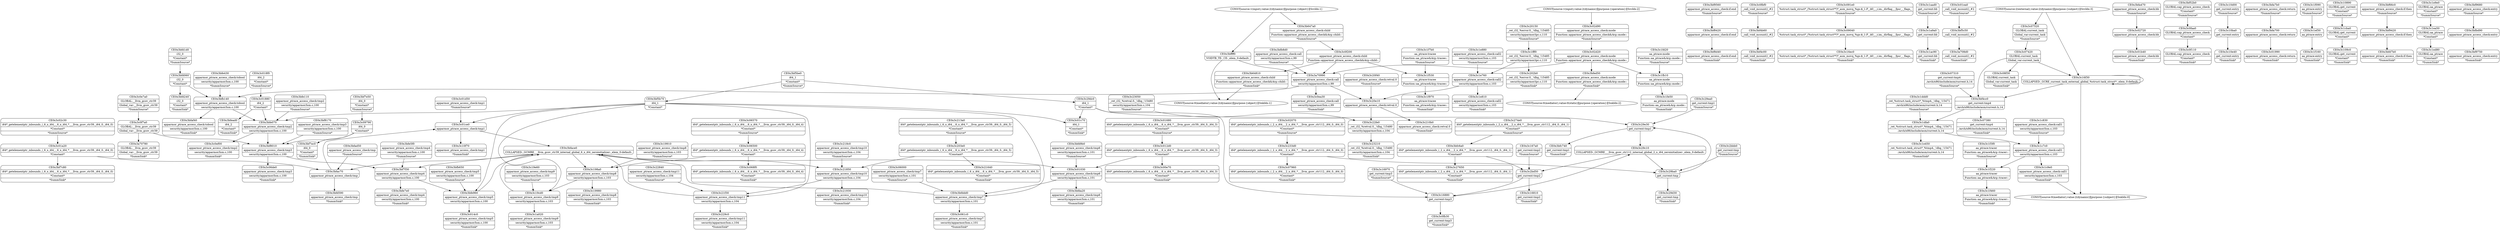 digraph {
	CE0x3c01d50 [shape=record,shape=Mrecord,label="{CE0x3c01d50|apparmor_ptrace_access_check:tmp1|*SummSource*}"]
	CE0x3c167a0 [shape=record,shape=Mrecord,label="{CE0x3c167a0|get_current:tmp2|*SummSource*}"]
	CE0x3bf8420 [shape=record,shape=Mrecord,label="{CE0x3bf8420|apparmor_ptrace_access_check:if.end}"]
	CE0x3c19e60 [shape=record,shape=Mrecord,label="{CE0x3c19e60|apparmor_ptrace_access_check:tmp9|security/apparmor/lsm.c,103|*SummSource*}"]
	CE0x3c1e880 [shape=record,shape=Mrecord,label="{CE0x3c1e880|apparmor_ptrace_access_check:call2|security/apparmor/lsm.c,103|*SummSource*}"]
	CE0x3c0fbf0 [shape=record,shape=Mrecord,label="{CE0x3c0fbf0|_call_void_mcount()_#2|*SummSource*}"]
	CE0x3bfe960 [shape=record,shape=Mrecord,label="{CE0x3bfe960|apparmor_ptrace_access_check:tmp5|security/apparmor/lsm.c,100}"]
	CE0x3bface0 [shape=record,shape=Mrecord,label="{CE0x3bface0|COLLAPSED:_GCMRE___llvm_gcov_ctr39_internal_global_6_x_i64_zeroinitializer:_elem_0:default:}"]
	CE0x3bfc740 [shape=record,shape=Mrecord,label="{CE0x3bfc740|get_current:tmp1|*SummSink*}"]
	CE0x3bfb140 [shape=record,shape=Mrecord,label="{CE0x3bfb140|apparmor_ptrace_access_check:tobool|security/apparmor/lsm.c,100}"]
	CE0x3a70780 [shape=record,shape=Mrecord,label="{CE0x3a70780|GLOBAL:__llvm_gcov_ctr39|Global_var:__llvm_gcov_ctr39|*SummSink*}"]
	CE0x3c091e0 [shape=record,shape=Mrecord,label="{CE0x3c091e0|%struct.task_struct*_(%struct.task_struct**)*_asm_movq_%gs:$_1:P_,$0_,_r,im,_dirflag_,_fpsr_,_flags_|*SummSource*}"]
	CE0x3bf7f30 [shape=record,shape=Mrecord,label="{CE0x3bf7f30|apparmor_ptrace_access_check:tmp4|security/apparmor/lsm.c,100}"]
	CE0x3c19cd0 [shape=record,shape=Mrecord,label="{CE0x3c19cd0|apparmor_ptrace_access_check:tmp9|security/apparmor/lsm.c,103}"]
	CE0x3c2bbb0 [shape=record,shape=Mrecord,label="{CE0x3c2bbb0|get_current:tmp|*SummSource*}"]
	CE0x3c1aad0 [shape=record,shape=Mrecord,label="{CE0x3c1aad0|get_current:bb|*SummSource*}"]
	CE0x3a708d0 [shape=record,shape=Mrecord,label="{CE0x3a708d0|_call_void_mcount()_#2|*SummSink*}"]
	CE0x3c16810 [shape=record,shape=Mrecord,label="{CE0x3c16810|get_current:tmp2|*SummSink*}"]
	CE0x3bfd590 [shape=record,shape=Mrecord,label="{CE0x3bfd590|apparmor_ptrace_access_check:tmp|*SummSink*}"]
	CE0x3c16970 [shape=record,shape=Mrecord,label="{CE0x3c16970|get_current:tmp3|*SummSource*}"]
	CE0x3bfed50 [shape=record,shape=Mrecord,label="{CE0x3bfed50|apparmor_ptrace_access_check:mode|Function::apparmor_ptrace_access_check&Arg::mode::|*SummSink*}"]
	CE0x3c1f220 [shape=record,shape=Mrecord,label="{CE0x3c1f220|aa_ptrace:tracer|Function::aa_ptrace&Arg::tracer::}"]
	CE0x3c01b40 [shape=record,shape=Mrecord,label="{CE0x3c01b40|apparmor_ptrace_access_check:bb|*SummSink*}"]
	CE0x3c06570 [shape=record,shape=Mrecord,label="{CE0x3c06570|i64*_getelementptr_inbounds_(_6_x_i64_,_6_x_i64_*___llvm_gcov_ctr39,_i64_0,_i64_4)|*Constant*|*SummSource*}"]
	CE0x3c23050 [shape=record,shape=Mrecord,label="{CE0x3c23050|_ret_i32_%retval.0,_!dbg_!15480|security/apparmor/lsm.c,104|*SummSource*}"]
	CE0x3bfc6a0 [shape=record,shape=Mrecord,label="{CE0x3bfc6a0|i64*_getelementptr_inbounds_(_2_x_i64_,_2_x_i64_*___llvm_gcov_ctr112,_i64_0,_i64_1)|*Constant*}"]
	CE0x3c10f70 [shape=record,shape=Mrecord,label="{CE0x3c10f70|apparmor_ptrace_access_check:tmp1|*SummSink*}"]
	CE0x3c29ba0 [shape=record,shape=Mrecord,label="{CE0x3c29ba0|get_current:tmp}"]
	CE0x3c02c30 [shape=record,shape=Mrecord,label="{CE0x3c02c30|i64*_getelementptr_inbounds_(_6_x_i64_,_6_x_i64_*___llvm_gcov_ctr39,_i64_0,_i64_0)|*Constant*|*SummSource*}"]
	CE0x3bfd9b0 [shape=record,shape=Mrecord,label="{CE0x3bfd9b0|apparmor_ptrace_access_check:tmp6|security/apparmor/lsm.c,101|*SummSource*}"]
	CE0x3bf5c50 [shape=record,shape=Mrecord,label="{CE0x3bf5c50|_call_void_mcount()_#2}"]
	CE0x3c218c0 [shape=record,shape=Mrecord,label="{CE0x3c218c0|apparmor_ptrace_access_check:tmp10|security/apparmor/lsm.c,104|*SummSource*}"]
	CE0x3c21f30 [shape=record,shape=Mrecord,label="{CE0x3c21f30|apparmor_ptrace_access_check:tmp11|security/apparmor/lsm.c,104}"]
	CE0x3c01880 [shape=record,shape=Mrecord,label="{CE0x3c01880|i64_2|*Constant*}"]
	CE0x3bf4c00 [shape=record,shape=Mrecord,label="{CE0x3bf4c00|_call_void_mcount()_#2|*SummSink*}"]
	CE0x3bf4cc0 [shape=record,shape=Mrecord,label="{CE0x3bf4cc0|get_current:tmp4|./arch/x86/include/asm/current.h,14}"]
	CE0x3c1fd20 [shape=record,shape=Mrecord,label="{CE0x3c1fd20|aa_ptrace:mode|Function::aa_ptrace&Arg::mode::|*SummSource*}"]
	CE0x3c233d0 [shape=record,shape=Mrecord,label="{CE0x3c233d0|i64*_getelementptr_inbounds_(_2_x_i64_,_2_x_i64_*___llvm_gcov_ctr112,_i64_0,_i64_0)|*Constant*}"]
	CE0x3c1c830 [shape=record,shape=Mrecord,label="{CE0x3c1c830|apparmor_ptrace_access_check:call1|security/apparmor/lsm.c,103|*SummSource*}"]
	CE0x3c29dc0 [shape=record,shape=Mrecord,label="{CE0x3c29dc0|i64_1|*Constant*}"]
	CE0x3c2bd50 [shape=record,shape=Mrecord,label="{CE0x3c2bd50|get_current:tmp2}"]
	CE0x3c0e7a0 [shape=record,shape=Mrecord,label="{CE0x3c0e7a0|GLOBAL:__llvm_gcov_ctr39|Global_var:__llvm_gcov_ctr39|*SummSource*}"]
	CE0x3bfda20 [shape=record,shape=Mrecord,label="{CE0x3bfda20|apparmor_ptrace_access_check:tmp6|security/apparmor/lsm.c,101|*SummSink*}"]
	CE0x3c1f530 [shape=record,shape=Mrecord,label="{CE0x3c1f530|aa_ptrace:tracee|Function::aa_ptrace&Arg::tracee::}"]
	CE0x3c0f7a0 [shape=record,shape=Mrecord,label="{CE0x3c0f7a0|GLOBAL:__llvm_gcov_ctr39|Global_var:__llvm_gcov_ctr39}"]
	CE0x3c00e70 [shape=record,shape=Mrecord,label="{CE0x3c00e70|i64*_getelementptr_inbounds_(_6_x_i64_,_6_x_i64_*___llvm_gcov_ctr39,_i64_0,_i64_3)|*Constant*|*SummSink*}"]
	CE0x3c1c9e0 [shape=record,shape=Mrecord,label="{CE0x3c1c9e0|apparmor_ptrace_access_check:call1|security/apparmor/lsm.c,103|*SummSink*}"]
	CE0x3c1e760 [shape=record,shape=Mrecord,label="{CE0x3c1e760|apparmor_ptrace_access_check:call2|security/apparmor/lsm.c,103}"]
	CE0x3bf52b0 [shape=record,shape=Mrecord,label="{CE0x3bf52b0|GLOBAL:cap_ptrace_access_check|*Constant*|*SummSource*}"]
	CE0x3c10d00 [shape=record,shape=Mrecord,label="{CE0x3c10d00|get_current:entry|*SummSource*}"]
	CE0x3bfa700 [shape=record,shape=Mrecord,label="{CE0x3bfa700|apparmor_ptrace_access_check:return}"]
	CE0x3c0fb30 [shape=record,shape=Mrecord,label="{CE0x3c0fb30|get_current:tmp3|*SummSink*}"]
	CE0x3c1f160 [shape=record,shape=Mrecord,label="{CE0x3c1f160|aa_ptrace:entry|*SummSink*}"]
	CE0x3bf9560 [shape=record,shape=Mrecord,label="{CE0x3bf9560|apparmor_ptrace_access_check:if.end|*SummSource*}"]
	CE0x3bfaf40 [shape=record,shape=Mrecord,label="{CE0x3bfaf40|apparmor_ptrace_access_check:tobool|security/apparmor/lsm.c,100|*SummSink*}"]
	CE0x3c19910 [shape=record,shape=Mrecord,label="{CE0x3c19910|apparmor_ptrace_access_check:tmp8|security/apparmor/lsm.c,103|*SummSource*}"]
	CE0x3c1a020 [shape=record,shape=Mrecord,label="{CE0x3c1a020|apparmor_ptrace_access_check:tmp9|security/apparmor/lsm.c,103|*SummSink*}"]
	"CONST[source:0(mediator),value:2(dynamic)][purpose:{subject}][SnkIdx:0]"
	CE0x3bf7c80 [shape=record,shape=Mrecord,label="{CE0x3bf7c80|i64*_getelementptr_inbounds_(_6_x_i64_,_6_x_i64_*___llvm_gcov_ctr39,_i64_0,_i64_0)|*Constant*|*SummSink*}"]
	CE0x3c1fe50 [shape=record,shape=Mrecord,label="{CE0x3c1fe50|aa_ptrace:mode|Function::aa_ptrace&Arg::mode::|*SummSink*}"]
	CE0x3c08f30 [shape=record,shape=Mrecord,label="{CE0x3c08f30|GLOBAL:current_task|Global_var:current_task|*SummSink*}"]
	CE0x3bfa7b0 [shape=record,shape=Mrecord,label="{CE0x3bfa7b0|apparmor_ptrace_access_check:return|*SummSource*}"]
	CE0x3bfddd0 [shape=record,shape=Mrecord,label="{CE0x3bfddd0|apparmor_ptrace_access_check:tmp7|security/apparmor/lsm.c,101}"]
	CE0x3bfb8d0 [shape=record,shape=Mrecord,label="{CE0x3bfb8d0|apparmor_ptrace_access_check:call|security/apparmor/lsm.c,99|*SummSource*}"]
	CE0x3c22fe0 [shape=record,shape=Mrecord,label="{CE0x3c22fe0|_ret_i32_%retval.0,_!dbg_!15480|security/apparmor/lsm.c,104}"]
	CE0x3c07960 [shape=record,shape=Mrecord,label="{CE0x3c07960|i64*_getelementptr_inbounds_(_2_x_i64_,_2_x_i64_*___llvm_gcov_ctr112,_i64_0,_i64_0)|*Constant*|*SummSink*}"]
	CE0x3bf8170 [shape=record,shape=Mrecord,label="{CE0x3bf8170|apparmor_ptrace_access_check:tmp3|security/apparmor/lsm.c,100|*SummSource*}"]
	CE0x3c1fff0 [shape=record,shape=Mrecord,label="{CE0x3c1fff0|_ret_i32_%error.0,_!dbg_!15485|security/apparmor/ipc.c,110}"]
	CE0x3bfd060 [shape=record,shape=Mrecord,label="{CE0x3bfd060|i32_0|*Constant*}"]
	CE0x3c01ea0 [shape=record,shape=Mrecord,label="{CE0x3c01ea0|_call_void_mcount()_#2|*SummSource*}"]
	CE0x3c27650 [shape=record,shape=Mrecord,label="{CE0x3c27650|i64*_getelementptr_inbounds_(_2_x_i64_,_2_x_i64_*___llvm_gcov_ctr112,_i64_0,_i64_1)|*Constant*|*SummSink*}"]
	CE0x3c07380 [shape=record,shape=Mrecord,label="{CE0x3c07380|get_current:tmp4|./arch/x86/include/asm/current.h,14|*SummSink*}"]
	CE0x3b647a0 [shape=record,shape=Mrecord,label="{CE0x3b647a0|apparmor_ptrace_access_check:child|Function::apparmor_ptrace_access_check&Arg::child::|*SummSource*}"]
	CE0x3bfad50 [shape=record,shape=Mrecord,label="{CE0x3bfad50|apparmor_ptrace_access_check:tmp|*SummSource*}"]
	CE0x3c0f200 [shape=record,shape=Mrecord,label="{CE0x3c0f200|apparmor_ptrace_access_check:child|Function::apparmor_ptrace_access_check&Arg::child::}"]
	CE0x3c20e10 [shape=record,shape=Mrecord,label="{CE0x3c20e10|apparmor_ptrace_access_check:retval.0}"]
	CE0x3bfe5f0 [shape=record,shape=Mrecord,label="{CE0x3bfe5f0|apparmor_ptrace_access_check:tmp4|security/apparmor/lsm.c,100|*SummSource*}"]
	CE0x3c1cba0 [shape=record,shape=Mrecord,label="{CE0x3c1cba0|GLOBAL:get_current|*Constant*}"]
	CE0x3bf9420 [shape=record,shape=Mrecord,label="{CE0x3bf9420|apparmor_ptrace_access_check:if.then}"]
	CE0x3c1c7c0 [shape=record,shape=Mrecord,label="{CE0x3c1c7c0|apparmor_ptrace_access_check:call1|security/apparmor/lsm.c,103}"]
	CE0x3bfe430 [shape=record,shape=Mrecord,label="{CE0x3bfe430|apparmor_ptrace_access_check:tobool|security/apparmor/lsm.c,100|*SummSource*}"]
	CE0x3c09040 [shape=record,shape=Mrecord,label="{CE0x3c09040|%struct.task_struct*_(%struct.task_struct**)*_asm_movq_%gs:$_1:P_,$0_,_r,im,_dirflag_,_fpsr_,_flags_}"]
	CE0x3c1ef30 [shape=record,shape=Mrecord,label="{CE0x3c1ef30|aa_ptrace:entry}"]
	CE0x3bfe110 [shape=record,shape=Mrecord,label="{CE0x3bfe110|apparmor_ptrace_access_check:tmp2|security/apparmor/lsm.c,100|*SummSource*}"]
	CE0x3c109c0 [shape=record,shape=Mrecord,label="{CE0x3c109c0|GLOBAL:get_current|*Constant*|*SummSink*}"]
	CE0x3c1ea50 [shape=record,shape=Mrecord,label="{CE0x3c1ea50|GLOBAL:aa_ptrace|*Constant*}"]
	"CONST[source:1(input),value:2(dynamic)][purpose:{object}][SrcIdx:1]"
	CE0x3c1f3f0 [shape=record,shape=Mrecord,label="{CE0x3c1f3f0|aa_ptrace:tracer|Function::aa_ptrace&Arg::tracer::|*SummSource*}"]
	CE0x3bfead0 [shape=record,shape=Mrecord,label="{CE0x3bfead0|i64_2|*Constant*|*SummSink*}"]
	CE0x3c07310 [shape=record,shape=Mrecord,label="{CE0x3c07310|get_current:tmp4|./arch/x86/include/asm/current.h,14|*SummSource*}"]
	CE0x3c1e450 [shape=record,shape=Mrecord,label="{CE0x3c1e450|_ret_%struct.task_struct*_%tmp4,_!dbg_!15471|./arch/x86/include/asm/current.h,14|*SummSink*}"]
	CE0x3c1a9a0 [shape=record,shape=Mrecord,label="{CE0x3c1a9a0|get_current:bb}"]
	CE0x3c07520 [shape=record,shape=Mrecord,label="{CE0x3c07520|GLOBAL:current_task|Global_var:current_task|*SummSource*}"]
	"CONST[source:1(input),value:2(dynamic)][purpose:{operation}][SrcIdx:2]"
	CE0x3c21640 [shape=record,shape=Mrecord,label="{CE0x3c21640|i64*_getelementptr_inbounds_(_6_x_i64_,_6_x_i64_*___llvm_gcov_ctr39,_i64_0,_i64_5)|*Constant*|*SummSink*}"]
	CE0x3c29d30 [shape=record,shape=Mrecord,label="{CE0x3c29d30|get_current:tmp|*SummSink*}"]
	CE0x3c07420 [shape=record,shape=Mrecord,label="{CE0x3c07420|GLOBAL:current_task|Global_var:current_task}"]
	CE0x3c0f110 [shape=record,shape=Mrecord,label="{CE0x3c0f110|GLOBAL:cap_ptrace_access_check|*Constant*|*SummSink*}"]
	CE0x3bf4b60 [shape=record,shape=Mrecord,label="{CE0x3bf4b60|_call_void_mcount()_#2}"]
	CE0x3bfbd90 [shape=record,shape=Mrecord,label="{CE0x3bfbd90|apparmor_ptrace_access_check:entry}"]
	CE0x3c229c0 [shape=record,shape=Mrecord,label="{CE0x3c229c0|apparmor_ptrace_access_check:tmp11|security/apparmor/lsm.c,104|*SummSink*}"]
	CE0x3bf9680 [shape=record,shape=Mrecord,label="{CE0x3bf9680|apparmor_ptrace_access_check:entry|*SummSource*}"]
	CE0x3c29e30 [shape=record,shape=Mrecord,label="{CE0x3c29e30|get_current:tmp1}"]
	CE0x3bf8d40 [shape=record,shape=Mrecord,label="{CE0x3bf8d40|apparmor_ptrace_access_check:if.end|*SummSink*}"]
	CE0x3c01990 [shape=record,shape=Mrecord,label="{CE0x3c01990|apparmor_ptrace_access_check:return|*SummSink*}"]
	CE0x3c1ddd0 [shape=record,shape=Mrecord,label="{CE0x3c1ddd0|_ret_%struct.task_struct*_%tmp4,_!dbg_!15471|./arch/x86/include/asm/current.h,14|*SummSource*}"]
	CE0x3c274e0 [shape=record,shape=Mrecord,label="{CE0x3c274e0|i64*_getelementptr_inbounds_(_2_x_i64_,_2_x_i64_*___llvm_gcov_ctr112,_i64_0,_i64_1)|*Constant*|*SummSource*}"]
	CE0x3bfe070 [shape=record,shape=Mrecord,label="{CE0x3bfe070|apparmor_ptrace_access_check:tmp2|security/apparmor/lsm.c,100}"]
	CE0x3c21930 [shape=record,shape=Mrecord,label="{CE0x3c21930|apparmor_ptrace_access_check:tmp10|security/apparmor/lsm.c,104|*SummSink*}"]
	CE0x3c06000 [shape=record,shape=Mrecord,label="{CE0x3c06000|apparmor_ptrace_access_check:tmp7|security/apparmor/lsm.c,101|*SummSource*}"]
	CE0x3c09790 [shape=record,shape=Mrecord,label="{CE0x3c09790|i64_0|*Constant*}"]
	CE0x3c01680 [shape=record,shape=Mrecord,label="{CE0x3c01680|i64*_getelementptr_inbounds_(_6_x_i64_,_6_x_i64_*___llvm_gcov_ctr39,_i64_0,_i64_3)|*Constant*|*SummSource*}"]
	CE0x3c20f40 [shape=record,shape=Mrecord,label="{CE0x3c20f40|apparmor_ptrace_access_check:retval.0|*SummSource*}"]
	CE0x3bfac70 [shape=record,shape=Mrecord,label="{CE0x3bfac70|apparmor_ptrace_access_check:tmp}"]
	CE0x3bffff0 [shape=record,shape=Mrecord,label="{CE0x3bffff0|VOIDTB_TE:_CE:_elem_0:default:}"]
	CE0x3c0ea30 [shape=record,shape=Mrecord,label="{CE0x3c0ea30|apparmor_ptrace_access_check:call|security/apparmor/lsm.c,99|*SummSink*}"]
	CE0x3c23210 [shape=record,shape=Mrecord,label="{CE0x3c23210|_ret_i32_%retval.0,_!dbg_!15480|security/apparmor/lsm.c,104|*SummSink*}"]
	CE0x3bfa470 [shape=record,shape=Mrecord,label="{CE0x3bfa470|apparmor_ptrace_access_check:bb|*SummSource*}"]
	CE0x3c068f0 [shape=record,shape=Mrecord,label="{CE0x3c068f0|i64*_getelementptr_inbounds_(_6_x_i64_,_6_x_i64_*___llvm_gcov_ctr39,_i64_0,_i64_4)|*Constant*|*SummSink*}"]
	CE0x3c203e0 [shape=record,shape=Mrecord,label="{CE0x3c203e0|i64*_getelementptr_inbounds_(_6_x_i64_,_6_x_i64_*___llvm_gcov_ctr39,_i64_0,_i64_5)|*Constant*}"]
	CE0x3bf7e50 [shape=record,shape=Mrecord,label="{CE0x3bf7e50|i64_0|*Constant*|*SummSource*}"]
	"CONST[source:2(external),value:2(dynamic)][purpose:{subject}][SrcIdx:3]"
	CE0x3bf66c0 [shape=record,shape=Mrecord,label="{CE0x3bf66c0|apparmor_ptrace_access_check:if.then|*SummSource*}"]
	CE0x3c014c0 [shape=record,shape=Mrecord,label="{CE0x3c014c0|apparmor_ptrace_access_check:tmp5|security/apparmor/lsm.c,100|*SummSink*}"]
	CE0x3c02720 [shape=record,shape=Mrecord,label="{CE0x3c02720|apparmor_ptrace_access_check:bb}"]
	CE0x3c20150 [shape=record,shape=Mrecord,label="{CE0x3c20150|_ret_i32_%error.0,_!dbg_!15485|security/apparmor/ipc.c,110|*SummSource*}"]
	CE0x3bf7ec0 [shape=record,shape=Mrecord,label="{CE0x3bf7ec0|i64_0|*Constant*|*SummSink*}"]
	CE0x3bfe7e0 [shape=record,shape=Mrecord,label="{CE0x3bfe7e0|apparmor_ptrace_access_check:tmp4|security/apparmor/lsm.c,100|*SummSink*}"]
	CE0x3bfd1d0 [shape=record,shape=Mrecord,label="{CE0x3bfd1d0|i32_0|*Constant*|*SummSource*}"]
	CE0x3c19980 [shape=record,shape=Mrecord,label="{CE0x3c19980|apparmor_ptrace_access_check:tmp8|security/apparmor/lsm.c,103|*SummSink*}"]
	CE0x3c1e9e0 [shape=record,shape=Mrecord,label="{CE0x3c1e9e0|GLOBAL:aa_ptrace|*Constant*|*SummSource*}"]
	CE0x3c02070 [shape=record,shape=Mrecord,label="{CE0x3c02070|i64*_getelementptr_inbounds_(_2_x_i64_,_2_x_i64_*___llvm_gcov_ctr112,_i64_0,_i64_0)|*Constant*|*SummSource*}"]
	CE0x3c16ec0 [shape=record,shape=Mrecord,label="{CE0x3c16ec0|%struct.task_struct*_(%struct.task_struct**)*_asm_movq_%gs:$_1:P_,$0_,_r,im,_dirflag_,_fpsr_,_flags_|*SummSink*}"]
	CE0x3c01c70 [shape=record,shape=Mrecord,label="{CE0x3c01c70|i64_1|*Constant*|*SummSink*}"]
	CE0x3c06de0 [shape=record,shape=Mrecord,label="{CE0x3c06de0|apparmor_ptrace_access_check:tmp3|security/apparmor/lsm.c,100|*SummSink*}"]
	CE0x3bfb650 [shape=record,shape=Mrecord,label="{CE0x3bfb650|apparmor_ptrace_access_check:tmp5|security/apparmor/lsm.c,100|*SummSource*}"]
	CE0x3bf9750 [shape=record,shape=Mrecord,label="{CE0x3bf9750|apparmor_ptrace_access_check:entry|*SummSink*}"]
	CE0x3c02d20 [shape=record,shape=Mrecord,label="{CE0x3c02d20|apparmor_ptrace_access_check:mode|Function::apparmor_ptrace_access_check&Arg::mode::}"]
	CE0x3c1ac90 [shape=record,shape=Mrecord,label="{CE0x3c1ac90|get_current:bb|*SummSink*}"]
	CE0x3c1fb10 [shape=record,shape=Mrecord,label="{CE0x3c1fb10|aa_ptrace:mode|Function::aa_ptrace&Arg::mode::}"]
	CE0x3c01a20 [shape=record,shape=Mrecord,label="{CE0x3c01a20|i64*_getelementptr_inbounds_(_6_x_i64_,_6_x_i64_*___llvm_gcov_ctr39,_i64_0,_i64_0)|*Constant*}"]
	CE0x3c061c0 [shape=record,shape=Mrecord,label="{CE0x3c061c0|apparmor_ptrace_access_check:tmp7|security/apparmor/lsm.c,101|*SummSink*}"]
	CE0x3c1f7b0 [shape=record,shape=Mrecord,label="{CE0x3c1f7b0|aa_ptrace:tracee|Function::aa_ptrace&Arg::tracee::|*SummSource*}"]
	CE0x3c10890 [shape=record,shape=Mrecord,label="{CE0x3c10890|GLOBAL:get_current|*Constant*|*SummSource*}"]
	CE0x3c1e810 [shape=record,shape=Mrecord,label="{CE0x3c1e810|apparmor_ptrace_access_check:call2|security/apparmor/lsm.c,103|*SummSink*}"]
	CE0x3c1ed80 [shape=record,shape=Mrecord,label="{CE0x3c1ed80|GLOBAL:aa_ptrace|*Constant*|*SummSink*}"]
	CE0x3c012d0 [shape=record,shape=Mrecord,label="{CE0x3c012d0|i64*_getelementptr_inbounds_(_6_x_i64_,_6_x_i64_*___llvm_gcov_ctr39,_i64_0,_i64_3)|*Constant*}"]
	CE0x3c0faa0 [shape=record,shape=Mrecord,label="{CE0x3c0faa0|GLOBAL:cap_ptrace_access_check|*Constant*}"]
	CE0x3a70990 [shape=record,shape=Mrecord,label="{CE0x3a70990|apparmor_ptrace_access_check:call|security/apparmor/lsm.c,99}"]
	CE0x3bf5b70 [shape=record,shape=Mrecord,label="{CE0x3bf5b70|i64_1|*Constant*}"]
	CE0x3c02d90 [shape=record,shape=Mrecord,label="{CE0x3c02d90|apparmor_ptrace_access_check:mode|Function::apparmor_ptrace_access_check&Arg::mode::|*SummSource*}"]
	CE0x3c22840 [shape=record,shape=Mrecord,label="{CE0x3c22840|apparmor_ptrace_access_check:tmp11|security/apparmor/lsm.c,104|*SummSource*}"]
	CE0x3c29c10 [shape=record,shape=Mrecord,label="{CE0x3c29c10|COLLAPSED:_GCMRE___llvm_gcov_ctr112_internal_global_2_x_i64_zeroinitializer:_elem_0:default:}"]
	CE0x3c0ef00 [shape=record,shape=Mrecord,label="{CE0x3c0ef00|apparmor_ptrace_access_check:tmp2|security/apparmor/lsm.c,100|*SummSink*}"]
	CE0x3c06500 [shape=record,shape=Mrecord,label="{CE0x3c06500|i64*_getelementptr_inbounds_(_6_x_i64_,_6_x_i64_*___llvm_gcov_ctr39,_i64_0,_i64_4)|*Constant*}"]
	CE0x3bfd240 [shape=record,shape=Mrecord,label="{CE0x3bfd240|i32_0|*Constant*|*SummSink*}"]
	CE0x3c1dfa0 [shape=record,shape=Mrecord,label="{CE0x3c1dfa0|_ret_%struct.task_struct*_%tmp4,_!dbg_!15471|./arch/x86/include/asm/current.h,14}"]
	CE0x3c213a0 [shape=record,shape=Mrecord,label="{CE0x3c213a0|i64*_getelementptr_inbounds_(_6_x_i64_,_6_x_i64_*___llvm_gcov_ctr39,_i64_0,_i64_5)|*Constant*|*SummSource*}"]
	CE0x3c01030 [shape=record,shape=Mrecord,label="{CE0x3c01030|apparmor_ptrace_access_check:tmp6|security/apparmor/lsm.c,101}"]
	CE0x3c21850 [shape=record,shape=Mrecord,label="{CE0x3c21850|apparmor_ptrace_access_check:tmp10|security/apparmor/lsm.c,104}"]
	CE0x3c1f460 [shape=record,shape=Mrecord,label="{CE0x3c1f460|aa_ptrace:tracer|Function::aa_ptrace&Arg::tracer::|*SummSink*}"]
	CE0x3c16f30 [shape=record,shape=Mrecord,label="{CE0x3c16f30|COLLAPSED:_GCRE_current_task_external_global_%struct.task_struct*:_elem_0:default:}"]
	CE0x3c10e40 [shape=record,shape=Mrecord,label="{CE0x3c10e40|get_current:entry|*SummSink*}"]
	"CONST[source:0(mediator),value:0(static)][purpose:{operation}][SnkIdx:2]"
	CE0x3c018f0 [shape=record,shape=Mrecord,label="{CE0x3c018f0|i64_2|*Constant*|*SummSource*}"]
	CE0x3c01ce0 [shape=record,shape=Mrecord,label="{CE0x3c01ce0|apparmor_ptrace_access_check:tmp1}"]
	CE0x3c198a0 [shape=record,shape=Mrecord,label="{CE0x3c198a0|apparmor_ptrace_access_check:tmp8|security/apparmor/lsm.c,103}"]
	CE0x3c210b0 [shape=record,shape=Mrecord,label="{CE0x3c210b0|apparmor_ptrace_access_check:retval.0|*SummSink*}"]
	CE0x3c29ea0 [shape=record,shape=Mrecord,label="{CE0x3c29ea0|get_current:tmp1|*SummSource*}"]
	CE0x3b64810 [shape=record,shape=Mrecord,label="{CE0x3b64810|apparmor_ptrace_access_check:child|Function::apparmor_ptrace_access_check&Arg::child::|*SummSink*}"]
	CE0x3c10ba0 [shape=record,shape=Mrecord,label="{CE0x3c10ba0|get_current:entry}"]
	"CONST[source:0(mediator),value:2(dynamic)][purpose:{object}][SnkIdx:1]"
	CE0x3c16880 [shape=record,shape=Mrecord,label="{CE0x3c16880|get_current:tmp3}"]
	CE0x3c1f970 [shape=record,shape=Mrecord,label="{CE0x3c1f970|aa_ptrace:tracee|Function::aa_ptrace&Arg::tracee::|*SummSink*}"]
	CE0x3c202b0 [shape=record,shape=Mrecord,label="{CE0x3c202b0|_ret_i32_%error.0,_!dbg_!15485|security/apparmor/ipc.c,110|*SummSink*}"]
	CE0x3bf8010 [shape=record,shape=Mrecord,label="{CE0x3bf8010|apparmor_ptrace_access_check:tmp3|security/apparmor/lsm.c,100}"]
	CE0x3c1f090 [shape=record,shape=Mrecord,label="{CE0x3c1f090|aa_ptrace:entry|*SummSource*}"]
	CE0x3bf5be0 [shape=record,shape=Mrecord,label="{CE0x3bf5be0|i64_1|*Constant*|*SummSource*}"]
	CE0x3bfd7b0 [shape=record,shape=Mrecord,label="{CE0x3bfd7b0|apparmor_ptrace_access_check:if.then|*SummSink*}"]
	CE0x3c203e0 -> CE0x3c21850
	CE0x3bfe070 -> CE0x3bf8010
	CE0x3c06500 -> CE0x3c068f0
	CE0x3c0fbf0 -> CE0x3bf4b60
	CE0x3c01880 -> CE0x3bfead0
	CE0x3c2bd50 -> CE0x3c16810
	CE0x3c1dfa0 -> CE0x3c1c7c0
	CE0x3bfe430 -> CE0x3bfb140
	CE0x3c01030 -> CE0x3bfddd0
	CE0x3c29ba0 -> CE0x3c29e30
	CE0x3bfd9b0 -> CE0x3c01030
	CE0x3bf5b70 -> CE0x3bfe070
	CE0x3bf4cc0 -> CE0x3c1dfa0
	CE0x3c018f0 -> CE0x3c01880
	CE0x3bfe960 -> CE0x3bface0
	CE0x3a70990 -> CE0x3c20e10
	CE0x3bf9560 -> CE0x3bf8420
	CE0x3bfac70 -> CE0x3c01ce0
	CE0x3c1e760 -> CE0x3c1e810
	CE0x3bfe110 -> CE0x3bfe070
	CE0x3c19cd0 -> CE0x3c1a020
	CE0x3bf5b70 -> CE0x3c01c70
	CE0x3c29dc0 -> CE0x3c01c70
	CE0x3c10ba0 -> CE0x3c10e40
	CE0x3bface0 -> CE0x3bf7f30
	CE0x3bfac70 -> CE0x3bfd590
	CE0x3c1f3f0 -> CE0x3c1f220
	CE0x3c07420 -> CE0x3bf4cc0
	CE0x3c29e30 -> CE0x3bfc740
	"CONST[source:1(input),value:2(dynamic)][purpose:{object}][SrcIdx:1]" -> CE0x3b647a0
	CE0x3bface0 -> CE0x3bfac70
	CE0x3c20e10 -> CE0x3c210b0
	CE0x3bfd060 -> CE0x3bfd240
	CE0x3bf8170 -> CE0x3bf8010
	CE0x3bfc6a0 -> CE0x3c27650
	CE0x3c16f30 -> CE0x3c16f30
	CE0x3bfed50 -> "CONST[source:0(mediator),value:0(static)][purpose:{operation}][SnkIdx:2]"
	CE0x3c02d90 -> CE0x3c02d20
	CE0x3bfc6a0 -> CE0x3c2bd50
	CE0x3c0e7a0 -> CE0x3c0f7a0
	CE0x3c22840 -> CE0x3c21f30
	CE0x3c2bd50 -> CE0x3c16880
	CE0x3c19910 -> CE0x3c198a0
	CE0x3bfa700 -> CE0x3c01990
	CE0x3c1e760 -> CE0x3c20e10
	CE0x3c012d0 -> CE0x3c00e70
	CE0x3c233d0 -> CE0x3c29ba0
	CE0x3c02720 -> CE0x3c01b40
	CE0x3c23050 -> CE0x3c22fe0
	CE0x3c06570 -> CE0x3c06500
	CE0x3c1f090 -> CE0x3c1ef30
	CE0x3c1dfa0 -> CE0x3c1e450
	CE0x3bf7f30 -> CE0x3bfe960
	CE0x3bfe5f0 -> CE0x3bf7f30
	CE0x3c07420 -> CE0x3c16f30
	CE0x3bfb140 -> CE0x3bfaf40
	CE0x3a70990 -> CE0x3bfb140
	CE0x3c203e0 -> CE0x3c21640
	CE0x3c29dc0 -> CE0x3c16880
	CE0x3c02070 -> CE0x3c233d0
	CE0x3c1ef30 -> CE0x3c1f160
	CE0x3c01a20 -> CE0x3bfac70
	CE0x3c19cd0 -> CE0x3bface0
	CE0x3bffff0 -> CE0x3a70990
	CE0x3bf5be0 -> CE0x3c29dc0
	CE0x3bf5b70 -> CE0x3c19cd0
	CE0x3c1a9a0 -> CE0x3c1ac90
	CE0x3c09040 -> CE0x3c16ec0
	CE0x3c01ce0 -> CE0x3bface0
	CE0x3c09790 -> CE0x3bf8010
	CE0x3c2bbb0 -> CE0x3c29ba0
	CE0x3c1e9e0 -> CE0x3c1ea50
	CE0x3c1f220 -> CE0x3c1f460
	CE0x3c274e0 -> CE0x3bfc6a0
	CE0x3bf8010 -> CE0x3c06de0
	CE0x3c07520 -> CE0x3c07420
	CE0x3c06000 -> CE0x3bfddd0
	CE0x3bf52b0 -> CE0x3c0faa0
	CE0x3bf9420 -> CE0x3bfd7b0
	CE0x3bf5b70 -> CE0x3c21f30
	CE0x3bfb650 -> CE0x3bfe960
	CE0x3c218c0 -> CE0x3c21850
	"CONST[source:1(input),value:2(dynamic)][purpose:{object}][SrcIdx:1]" -> CE0x3bffff0
	CE0x3c29c10 -> CE0x3c29ba0
	CE0x3c167a0 -> CE0x3c2bd50
	CE0x3c1e880 -> CE0x3c1e760
	CE0x3c22fe0 -> CE0x3c23210
	CE0x3c01880 -> CE0x3bfe070
	CE0x3c1ea50 -> CE0x3c1ed80
	CE0x3bfad50 -> CE0x3bfac70
	CE0x3c1ddd0 -> CE0x3c1dfa0
	CE0x3bfe070 -> CE0x3c0ef00
	CE0x3bfa470 -> CE0x3c02720
	CE0x3bfa7b0 -> CE0x3bfa700
	CE0x3c198a0 -> CE0x3c19980
	CE0x3c20150 -> CE0x3c1fff0
	CE0x3c16f30 -> CE0x3bf4cc0
	CE0x3c012d0 -> CE0x3c01030
	CE0x3bffff0 -> "CONST[source:0(mediator),value:2(dynamic)][purpose:{object}][SnkIdx:1]"
	CE0x3c20e10 -> CE0x3c22fe0
	"CONST[source:2(external),value:2(dynamic)][purpose:{subject}][SrcIdx:3]" -> CE0x3c07520
	CE0x3bf66c0 -> CE0x3bf9420
	CE0x3bface0 -> CE0x3c198a0
	CE0x3c1f7b0 -> CE0x3c1f530
	CE0x3bfb140 -> CE0x3bfe070
	CE0x3c29e30 -> CE0x3c29c10
	CE0x3c21f30 -> CE0x3bface0
	CE0x3c1f530 -> CE0x3c1f970
	CE0x3bfd1d0 -> CE0x3bfd060
	CE0x3b647a0 -> CE0x3c0f200
	CE0x3bf9680 -> CE0x3bfbd90
	CE0x3c01ea0 -> CE0x3bf5c50
	CE0x3c1fff0 -> CE0x3c202b0
	CE0x3c02d20 -> CE0x3a70990
	CE0x3c0f7a0 -> CE0x3bf8010
	CE0x3c0faa0 -> CE0x3c0f110
	CE0x3bf7e50 -> CE0x3c09790
	CE0x3c0f7a0 -> CE0x3a70780
	CE0x3c1c7c0 -> CE0x3c1f220
	CE0x3c10890 -> CE0x3c1cba0
	CE0x3c01680 -> CE0x3c012d0
	CE0x3c1fb10 -> CE0x3c1fe50
	CE0x3bfbd90 -> CE0x3bf9750
	CE0x3bface0 -> CE0x3c01030
	CE0x3c0f200 -> CE0x3b64810
	CE0x3c16880 -> CE0x3c0fb30
	CE0x3c29ba0 -> CE0x3c29d30
	CE0x3c16880 -> CE0x3c29c10
	CE0x3c29ea0 -> CE0x3c29e30
	CE0x3c1c7c0 -> CE0x3c1c9e0
	CE0x3bf4cc0 -> CE0x3c07380
	CE0x3b64810 -> "CONST[source:0(mediator),value:2(dynamic)][purpose:{object}][SnkIdx:1]"
	CE0x3c0f200 -> CE0x3a70990
	CE0x3bfb8d0 -> CE0x3a70990
	CE0x3bf5b70 -> CE0x3bfddd0
	CE0x3c29c10 -> CE0x3c2bd50
	CE0x3c02c30 -> CE0x3c01a20
	CE0x3c09790 -> CE0x3bf7ec0
	CE0x3bf8010 -> CE0x3bf7f30
	CE0x3c091e0 -> CE0x3c09040
	CE0x3bf7f30 -> CE0x3bfe7e0
	CE0x3c02d20 -> CE0x3bfed50
	CE0x3bf5c50 -> CE0x3a708d0
	CE0x3bfe960 -> CE0x3c014c0
	CE0x3c1fd20 -> CE0x3c1fb10
	CE0x3c198a0 -> CE0x3c19cd0
	CE0x3c16970 -> CE0x3c16880
	CE0x3bfddd0 -> CE0x3c061c0
	CE0x3c1fff0 -> CE0x3c1e760
	CE0x3c233d0 -> CE0x3c07960
	CE0x3c1c830 -> CE0x3c1c7c0
	"CONST[source:1(input),value:2(dynamic)][purpose:{operation}][SrcIdx:2]" -> CE0x3c02d90
	CE0x3c1c9e0 -> "CONST[source:0(mediator),value:2(dynamic)][purpose:{subject}][SnkIdx:0]"
	CE0x3c1aad0 -> CE0x3c1a9a0
	CE0x3bf5b70 -> CE0x3c01ce0
	CE0x3bf4b60 -> CE0x3bf4c00
	CE0x3c0f200 -> CE0x3c1f530
	CE0x3c01a20 -> CE0x3bf7c80
	CE0x3c21850 -> CE0x3c21f30
	CE0x3c213a0 -> CE0x3c203e0
	CE0x3c29dc0 -> CE0x3c29e30
	CE0x3c19e60 -> CE0x3c19cd0
	CE0x3bface0 -> CE0x3c21850
	CE0x3bfd060 -> CE0x3bfb140
	CE0x3bf5be0 -> CE0x3bf5b70
	CE0x3bfddd0 -> CE0x3bface0
	CE0x3c20f40 -> CE0x3c20e10
	CE0x3c21f30 -> CE0x3c229c0
	CE0x3bf5b70 -> CE0x3bfe960
	CE0x3c16f30 -> "CONST[source:0(mediator),value:2(dynamic)][purpose:{subject}][SnkIdx:0]"
	CE0x3bf8420 -> CE0x3bf8d40
	CE0x3c01030 -> CE0x3bfda20
	"CONST[source:2(external),value:2(dynamic)][purpose:{subject}][SrcIdx:3]" -> CE0x3c16f30
	CE0x3c10d00 -> CE0x3c10ba0
	CE0x3c21850 -> CE0x3c21930
	CE0x3a70990 -> CE0x3c0ea30
	CE0x3c1cba0 -> CE0x3c109c0
	CE0x3c02d20 -> CE0x3c1fb10
	CE0x3c01d50 -> CE0x3c01ce0
	CE0x3c07310 -> CE0x3bf4cc0
	CE0x3c01ce0 -> CE0x3c10f70
	CE0x3c06500 -> CE0x3c198a0
	CE0x3c07420 -> CE0x3c08f30
}